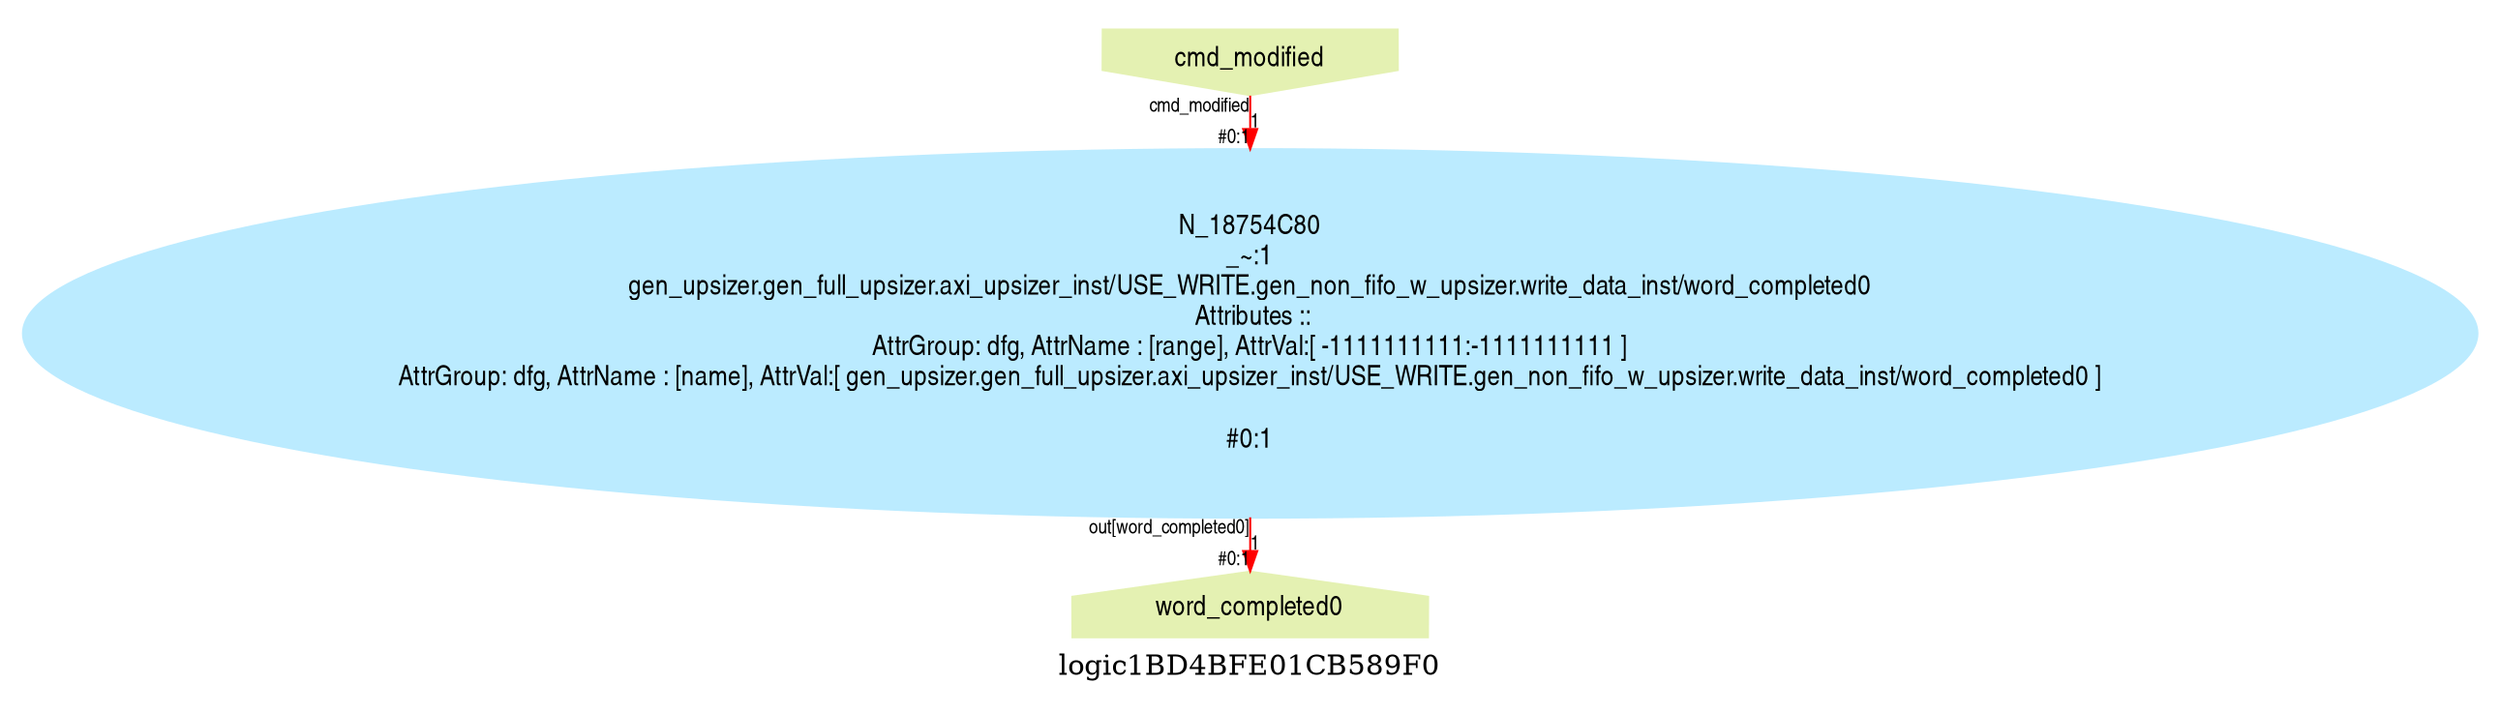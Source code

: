 digraph logic1BD4BFE01CB589F0 {
graph [label="logic1BD4BFE01CB589F0", margin="0.1,0.1", size="100,100", ranksep=0.1, splines=true];
node [style=filled, color="#ffee80", fontname=helveticanarrow];
edge [color="#ff0000", fontsize=10, fontname=helveticanarrow];
{ rank = source;logic1BD4BFE01CB589F0_cmd_modified [label="cmd_modified", shape=invhouse, color="#e4f1b2"];
}
{ rank = sink;logic1BD4BFE01CB589F0_word_completed0 [label="word_completed0", shape=house, color="#e4f1b2"];
}
N_18754C80 [label="N_18754C80\n_~:1\ngen_upsizer.gen_full_upsizer.axi_upsizer_inst/USE_WRITE.gen_non_fifo_w_upsizer.write_data_inst/word_completed0\n Attributes ::\nAttrGroup: dfg, AttrName : [range], AttrVal:[ -1111111111:-1111111111 ]\nAttrGroup: dfg, AttrName : [name], AttrVal:[ gen_upsizer.gen_full_upsizer.axi_upsizer_inst/USE_WRITE.gen_non_fifo_w_upsizer.write_data_inst/word_completed0 ]\n\n#0:1\n", color="#bbebff"];
logic1BD4BFE01CB589F0_cmd_modified -> N_18754C80 [label="1", taillabel=<cmd_modified>, headlabel=<in>, headlabel=<#0:1>];
N_18754C80 -> logic1BD4BFE01CB589F0_word_completed0 [label="1", taillabel=<out[word_completed0]>, headlabel=<word_completed0>, headlabel=<#0:1>];
}
